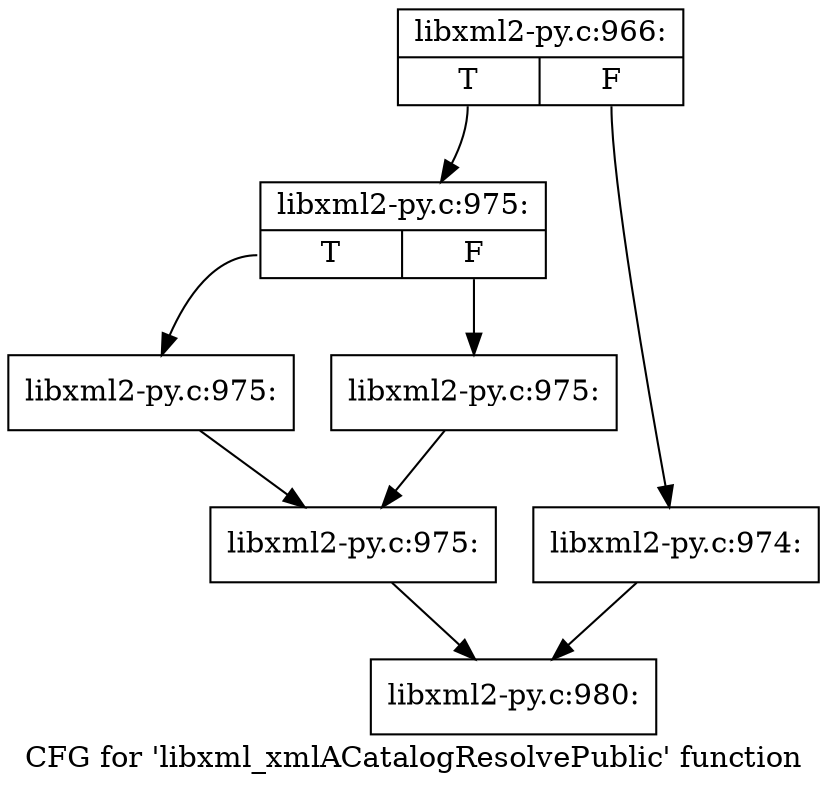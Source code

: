 digraph "CFG for 'libxml_xmlACatalogResolvePublic' function" {
	label="CFG for 'libxml_xmlACatalogResolvePublic' function";

	Node0x3ca0710 [shape=record,label="{libxml2-py.c:966:|{<s0>T|<s1>F}}"];
	Node0x3ca0710:s0 -> Node0x3ca6760;
	Node0x3ca0710:s1 -> Node0x3ca6710;
	Node0x3ca6710 [shape=record,label="{libxml2-py.c:974:}"];
	Node0x3ca6710 -> Node0x3ca0530;
	Node0x3ca6760 [shape=record,label="{libxml2-py.c:975:|{<s0>T|<s1>F}}"];
	Node0x3ca6760:s0 -> Node0x3ca73e0;
	Node0x3ca6760:s1 -> Node0x3ca7430;
	Node0x3ca73e0 [shape=record,label="{libxml2-py.c:975:}"];
	Node0x3ca73e0 -> Node0x3ca7480;
	Node0x3ca7430 [shape=record,label="{libxml2-py.c:975:}"];
	Node0x3ca7430 -> Node0x3ca7480;
	Node0x3ca7480 [shape=record,label="{libxml2-py.c:975:}"];
	Node0x3ca7480 -> Node0x3ca0530;
	Node0x3ca0530 [shape=record,label="{libxml2-py.c:980:}"];
}
